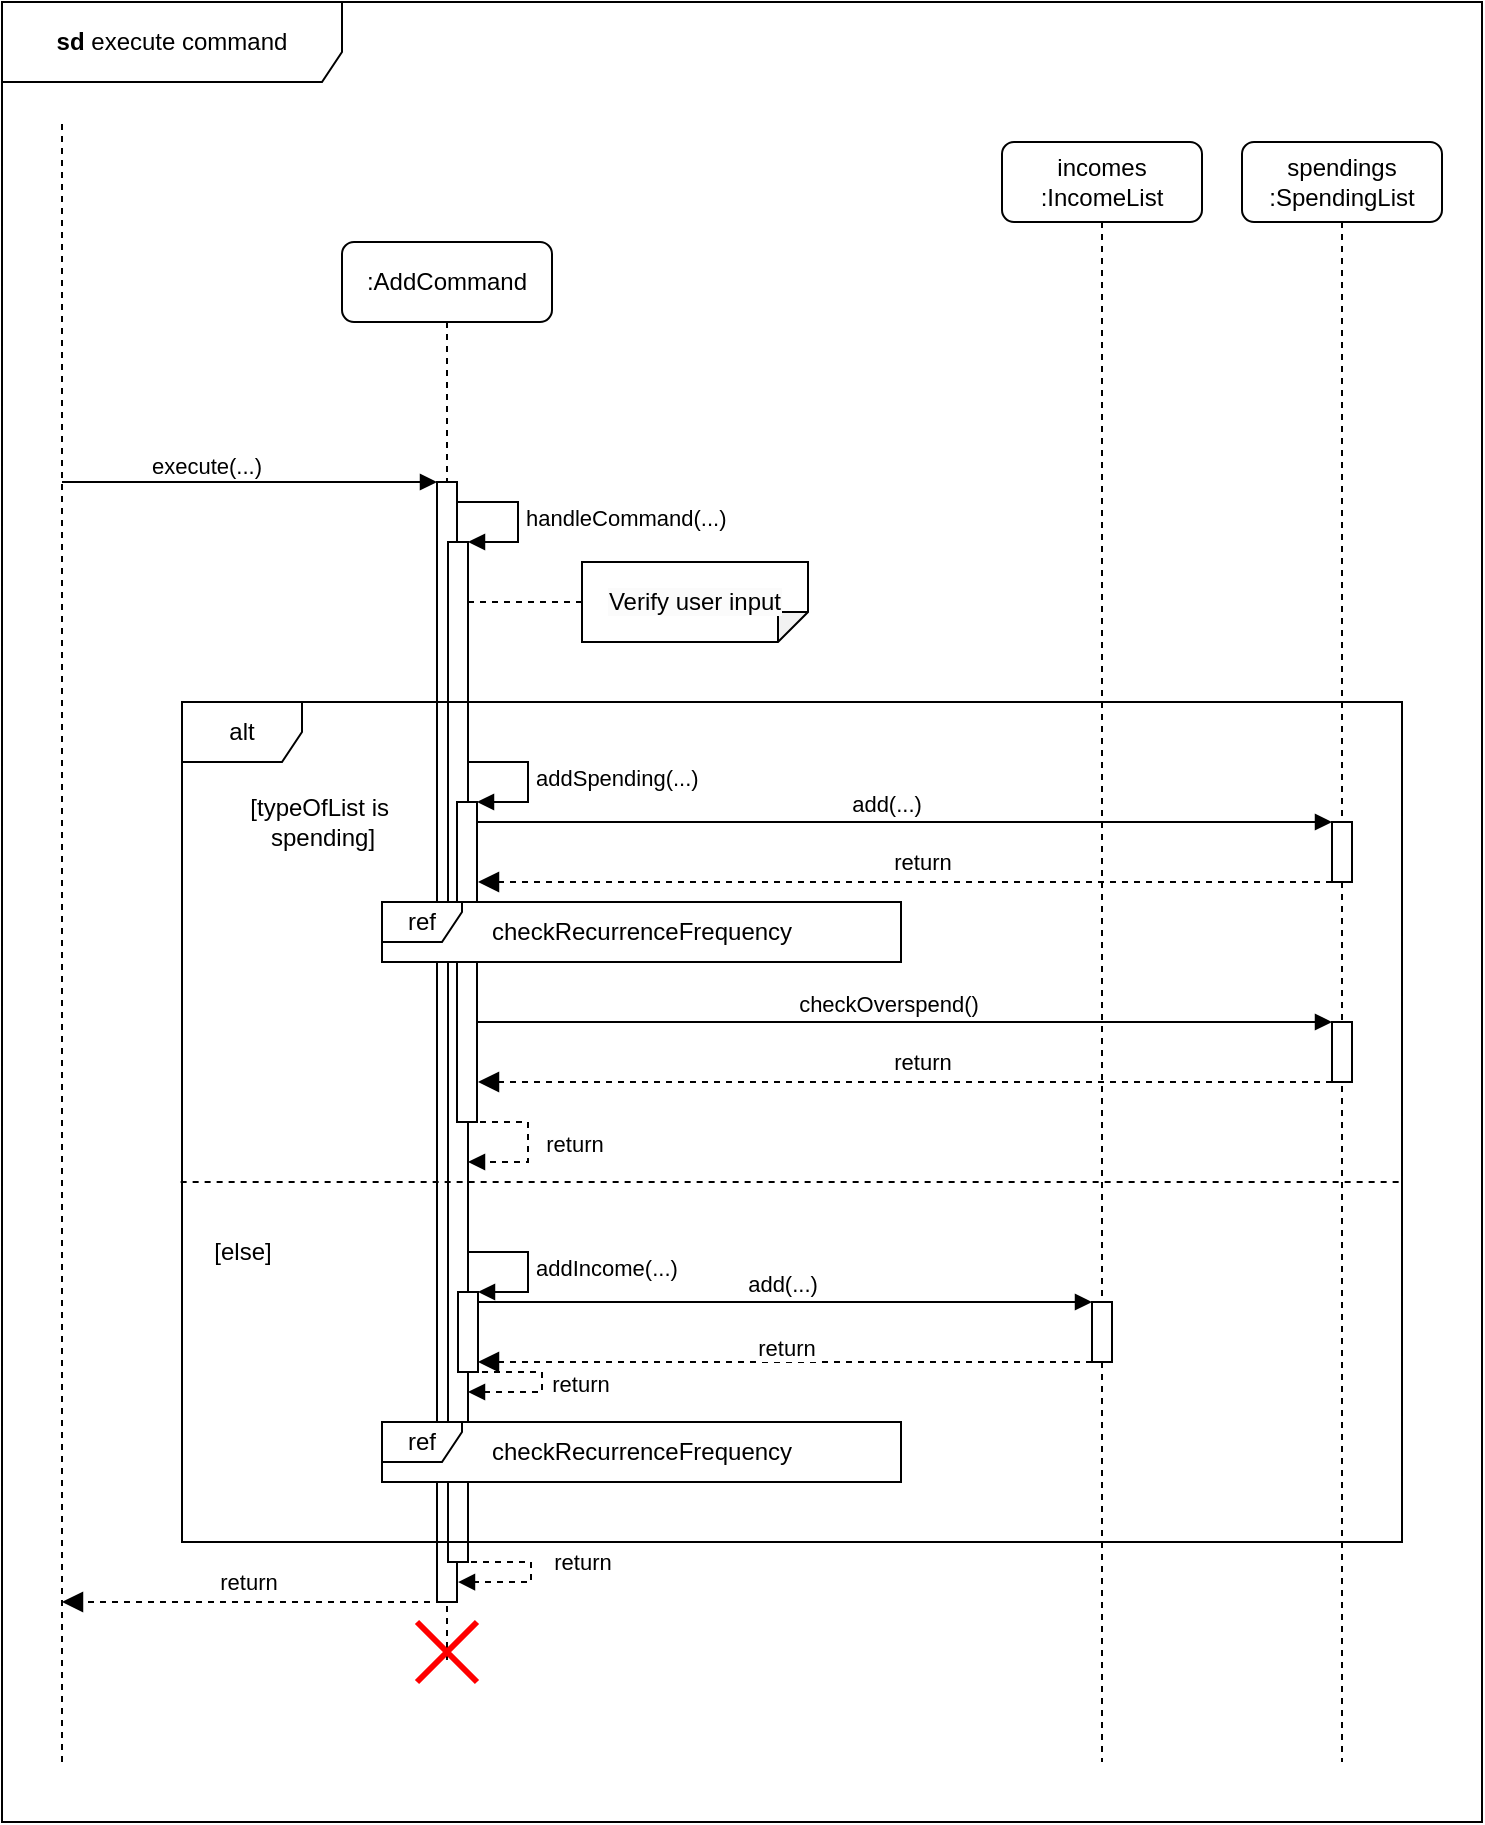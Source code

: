 <mxfile version="24.8.4">
  <diagram name="Page-1" id="2YBvvXClWsGukQMizWep">
    <mxGraphModel dx="1668" dy="964" grid="1" gridSize="10" guides="1" tooltips="1" connect="1" arrows="1" fold="1" page="1" pageScale="1" pageWidth="850" pageHeight="1100" math="0" shadow="0">
      <root>
        <mxCell id="0" />
        <mxCell id="1" parent="0" />
        <mxCell id="oXqM3QbD9CkqxF4lTYU8-26" value="&lt;b&gt;sd&lt;/b&gt; execute command" style="shape=umlFrame;whiteSpace=wrap;html=1;pointerEvents=0;swimlaneFillColor=default;width=170;height=40;" parent="1" vertex="1">
          <mxGeometry y="80" width="740" height="910" as="geometry" />
        </mxCell>
        <mxCell id="aM9ryv3xv72pqoxQDRHE-5" value=":AddCommand" style="shape=umlLifeline;rounded=1;whiteSpace=wrap;html=1;container=0;dropTarget=0;collapsible=0;recursiveResize=0;outlineConnect=0;portConstraint=eastwest;newEdgeStyle={&quot;curved&quot;:0,&quot;rounded&quot;:0};targetShapes=umlLifeline;participant=label;points=[[0,0,0,0,5],[0,1,0,0,-5],[1,0,0,0,5],[1,1,0,0,-5]];perimeter=rectanglePerimeter;" parent="1" vertex="1">
          <mxGeometry x="170" y="200" width="105" height="710" as="geometry" />
        </mxCell>
        <mxCell id="aM9ryv3xv72pqoxQDRHE-6" value="" style="html=1;points=[];perimeter=orthogonalPerimeter;outlineConnect=0;targetShapes=umlLifeline;portConstraint=eastwest;newEdgeStyle={&quot;edgeStyle&quot;:&quot;elbowEdgeStyle&quot;,&quot;elbow&quot;:&quot;vertical&quot;,&quot;curved&quot;:0,&quot;rounded&quot;:0};" parent="aM9ryv3xv72pqoxQDRHE-5" vertex="1">
          <mxGeometry x="47.5" y="120" width="10" height="560" as="geometry" />
        </mxCell>
        <mxCell id="1ialCVmugB1Czv88WBpj-36" value="" style="html=1;points=[[0,0,0,0,5],[0,1,0,0,-5],[1,0,0,0,5],[1,1,0,0,-5]];perimeter=orthogonalPerimeter;outlineConnect=0;targetShapes=umlLifeline;portConstraint=eastwest;newEdgeStyle={&quot;curved&quot;:0,&quot;rounded&quot;:0};" parent="aM9ryv3xv72pqoxQDRHE-5" vertex="1">
          <mxGeometry x="53" y="150" width="10" height="510" as="geometry" />
        </mxCell>
        <mxCell id="1ialCVmugB1Czv88WBpj-37" value="handleCommand(...)" style="html=1;align=left;spacingLeft=2;endArrow=block;rounded=0;edgeStyle=orthogonalEdgeStyle;curved=0;rounded=0;" parent="aM9ryv3xv72pqoxQDRHE-5" target="1ialCVmugB1Czv88WBpj-36" edge="1">
          <mxGeometry relative="1" as="geometry">
            <mxPoint x="58" y="130" as="sourcePoint" />
            <Array as="points">
              <mxPoint x="88" y="130" />
              <mxPoint x="88" y="150" />
            </Array>
          </mxGeometry>
        </mxCell>
        <mxCell id="1ialCVmugB1Czv88WBpj-59" value="" style="html=1;points=[[0,0,0,0,5],[0,1,0,0,-5],[1,0,0,0,5],[1,1,0,0,-5]];perimeter=orthogonalPerimeter;outlineConnect=0;targetShapes=umlLifeline;portConstraint=eastwest;newEdgeStyle={&quot;curved&quot;:0,&quot;rounded&quot;:0};" parent="aM9ryv3xv72pqoxQDRHE-5" vertex="1">
          <mxGeometry x="57.5" y="280" width="10" height="160" as="geometry" />
        </mxCell>
        <mxCell id="1ialCVmugB1Czv88WBpj-85" value="" style="shape=umlDestroy;whiteSpace=wrap;html=1;strokeWidth=3;targetShapes=umlLifeline;strokeColor=#FF0000;" parent="aM9ryv3xv72pqoxQDRHE-5" vertex="1">
          <mxGeometry x="37.5" y="690" width="30" height="30" as="geometry" />
        </mxCell>
        <mxCell id="1ialCVmugB1Czv88WBpj-38" value="alt" style="shape=umlFrame;whiteSpace=wrap;html=1;pointerEvents=0;" parent="1" vertex="1">
          <mxGeometry x="90" y="430" width="610" height="420" as="geometry" />
        </mxCell>
        <mxCell id="1ialCVmugB1Czv88WBpj-40" value="" style="html=1;verticalAlign=bottom;endArrow=block;edgeStyle=elbowEdgeStyle;elbow=vertical;curved=0;rounded=0;" parent="1" target="aM9ryv3xv72pqoxQDRHE-6" edge="1">
          <mxGeometry x="0.346" relative="1" as="geometry">
            <mxPoint x="30" y="320" as="sourcePoint" />
            <Array as="points">
              <mxPoint x="40" y="320" />
            </Array>
            <mxPoint x="170" y="320" as="targetPoint" />
            <mxPoint as="offset" />
          </mxGeometry>
        </mxCell>
        <mxCell id="1ialCVmugB1Czv88WBpj-41" value="execute(...)" style="edgeLabel;html=1;align=center;verticalAlign=middle;resizable=0;points=[];" parent="1ialCVmugB1Czv88WBpj-40" vertex="1" connectable="0">
          <mxGeometry x="-0.036" y="8" relative="1" as="geometry">
            <mxPoint x="-19" as="offset" />
          </mxGeometry>
        </mxCell>
        <mxCell id="1ialCVmugB1Czv88WBpj-48" value="[else]" style="text;html=1;align=center;verticalAlign=middle;resizable=0;points=[];autosize=1;strokeColor=none;fillColor=default;" parent="1" vertex="1">
          <mxGeometry x="95" y="690" width="50" height="30" as="geometry" />
        </mxCell>
        <mxCell id="1ialCVmugB1Czv88WBpj-51" value="incomes :IncomeList" style="shape=umlLifeline;rounded=1;perimeter=lifelinePerimeter;whiteSpace=wrap;html=1;container=0;dropTarget=0;collapsible=0;recursiveResize=0;outlineConnect=0;portConstraint=eastwest;newEdgeStyle={&quot;edgeStyle&quot;:&quot;elbowEdgeStyle&quot;,&quot;elbow&quot;:&quot;vertical&quot;,&quot;curved&quot;:0,&quot;rounded&quot;:0};" parent="1" vertex="1">
          <mxGeometry x="500" y="150" width="100" height="810" as="geometry" />
        </mxCell>
        <mxCell id="1ialCVmugB1Czv88WBpj-81" value="" style="html=1;points=[[0,0,0,0,5],[0,1,0,0,-5],[1,0,0,0,5],[1,1,0,0,-5]];perimeter=orthogonalPerimeter;outlineConnect=0;targetShapes=umlLifeline;portConstraint=eastwest;newEdgeStyle={&quot;curved&quot;:0,&quot;rounded&quot;:0};" parent="1ialCVmugB1Czv88WBpj-51" vertex="1">
          <mxGeometry x="45" y="580" width="10" height="30" as="geometry" />
        </mxCell>
        <mxCell id="1ialCVmugB1Czv88WBpj-53" value="spendings :SpendingList" style="shape=umlLifeline;rounded=1;perimeter=lifelinePerimeter;whiteSpace=wrap;html=1;container=0;dropTarget=0;collapsible=0;recursiveResize=0;outlineConnect=0;portConstraint=eastwest;newEdgeStyle={&quot;edgeStyle&quot;:&quot;elbowEdgeStyle&quot;,&quot;elbow&quot;:&quot;vertical&quot;,&quot;curved&quot;:0,&quot;rounded&quot;:0};" parent="1" vertex="1">
          <mxGeometry x="620" y="150" width="100" height="810" as="geometry" />
        </mxCell>
        <mxCell id="1ialCVmugB1Czv88WBpj-73" value="" style="html=1;points=[[0,0,0,0,5],[0,1,0,0,-5],[1,0,0,0,5],[1,1,0,0,-5]];perimeter=orthogonalPerimeter;outlineConnect=0;targetShapes=umlLifeline;portConstraint=eastwest;newEdgeStyle={&quot;curved&quot;:0,&quot;rounded&quot;:0};" parent="1ialCVmugB1Czv88WBpj-53" vertex="1">
          <mxGeometry x="45" y="340" width="10" height="30" as="geometry" />
        </mxCell>
        <mxCell id="oXqM3QbD9CkqxF4lTYU8-15" value="" style="html=1;points=[[0,0,0,0,5],[0,1,0,0,-5],[1,0,0,0,5],[1,1,0,0,-5]];perimeter=orthogonalPerimeter;outlineConnect=0;targetShapes=umlLifeline;portConstraint=eastwest;newEdgeStyle={&quot;curved&quot;:0,&quot;rounded&quot;:0};" parent="1ialCVmugB1Czv88WBpj-53" vertex="1">
          <mxGeometry x="45" y="440" width="10" height="30" as="geometry" />
        </mxCell>
        <mxCell id="1ialCVmugB1Czv88WBpj-43" value="[typeOfList is&amp;nbsp;&lt;div&gt;spending&lt;span style=&quot;background-color: initial;&quot;&gt;]&lt;/span&gt;&lt;/div&gt;" style="text;html=1;align=center;verticalAlign=middle;resizable=0;points=[];autosize=1;strokeColor=none;fillColor=default;shadow=0;" parent="1" vertex="1">
          <mxGeometry x="110" y="470" width="100" height="40" as="geometry" />
        </mxCell>
        <mxCell id="1ialCVmugB1Czv88WBpj-60" value="addSpending(...)" style="html=1;align=left;spacingLeft=2;endArrow=block;rounded=0;edgeStyle=orthogonalEdgeStyle;curved=0;rounded=0;" parent="1" target="1ialCVmugB1Czv88WBpj-59" edge="1">
          <mxGeometry relative="1" as="geometry">
            <mxPoint x="233" y="460" as="sourcePoint" />
            <Array as="points">
              <mxPoint x="263" y="460" />
              <mxPoint x="263" y="480" />
            </Array>
          </mxGeometry>
        </mxCell>
        <mxCell id="1ialCVmugB1Czv88WBpj-66" value="" style="html=1;points=[[0,0,0,0,5],[0,1,0,0,-5],[1,0,0,0,5],[1,1,0,0,-5]];perimeter=orthogonalPerimeter;outlineConnect=0;targetShapes=umlLifeline;portConstraint=eastwest;newEdgeStyle={&quot;curved&quot;:0,&quot;rounded&quot;:0};" parent="1" vertex="1">
          <mxGeometry x="228" y="725" width="10" height="40" as="geometry" />
        </mxCell>
        <mxCell id="1ialCVmugB1Czv88WBpj-67" value="addIncome(...)" style="html=1;align=left;spacingLeft=2;endArrow=block;rounded=0;edgeStyle=orthogonalEdgeStyle;curved=0;rounded=0;" parent="1" target="1ialCVmugB1Czv88WBpj-66" edge="1">
          <mxGeometry x="0.005" relative="1" as="geometry">
            <mxPoint x="233" y="705" as="sourcePoint" />
            <Array as="points">
              <mxPoint x="263" y="705" />
              <mxPoint x="263" y="725" />
            </Array>
            <mxPoint as="offset" />
          </mxGeometry>
        </mxCell>
        <mxCell id="1ialCVmugB1Czv88WBpj-75" value="" style="html=1;verticalAlign=bottom;endArrow=block;dashed=1;endSize=8;curved=0;rounded=0;exitX=0;exitY=1;exitDx=0;exitDy=-5;endFill=1;strokeWidth=1;" parent="1" edge="1">
          <mxGeometry relative="1" as="geometry">
            <mxPoint x="238" y="520" as="targetPoint" />
            <mxPoint x="665.0" y="520" as="sourcePoint" />
          </mxGeometry>
        </mxCell>
        <mxCell id="VLh5bKRLz8x9KIW3gmQL-2" value="return" style="edgeLabel;html=1;align=center;verticalAlign=middle;resizable=0;points=[];" parent="1ialCVmugB1Czv88WBpj-75" vertex="1" connectable="0">
          <mxGeometry x="0.499" relative="1" as="geometry">
            <mxPoint x="115" y="-10" as="offset" />
          </mxGeometry>
        </mxCell>
        <mxCell id="1ialCVmugB1Czv88WBpj-74" value="add(...)" style="html=1;verticalAlign=bottom;endArrow=block;curved=0;rounded=0;" parent="1" source="1ialCVmugB1Czv88WBpj-59" target="1ialCVmugB1Czv88WBpj-73" edge="1">
          <mxGeometry x="-0.044" relative="1" as="geometry">
            <mxPoint x="460" y="495" as="sourcePoint" />
            <mxPoint x="530" y="490" as="targetPoint" />
            <Array as="points">
              <mxPoint x="390" y="490" />
            </Array>
            <mxPoint as="offset" />
          </mxGeometry>
        </mxCell>
        <mxCell id="1ialCVmugB1Czv88WBpj-82" value="add(...)" style="html=1;verticalAlign=bottom;endArrow=block;curved=0;rounded=0;" parent="1" target="1ialCVmugB1Czv88WBpj-81" edge="1">
          <mxGeometry x="-0.01" relative="1" as="geometry">
            <mxPoint x="238" y="730" as="sourcePoint" />
            <Array as="points">
              <mxPoint x="310" y="730" />
            </Array>
            <mxPoint as="offset" />
          </mxGeometry>
        </mxCell>
        <mxCell id="1ialCVmugB1Czv88WBpj-83" value="" style="html=1;verticalAlign=bottom;endArrow=block;dashed=1;endSize=8;curved=0;rounded=0;exitX=0;exitY=1;exitDx=0;exitDy=-5;entryX=1;entryY=1;entryDx=0;entryDy=-5;entryPerimeter=0;endFill=1;" parent="1" edge="1">
          <mxGeometry relative="1" as="geometry">
            <mxPoint x="238" y="760" as="targetPoint" />
            <mxPoint x="545" y="760" as="sourcePoint" />
          </mxGeometry>
        </mxCell>
        <mxCell id="1ialCVmugB1Czv88WBpj-84" value="" style="endArrow=none;dashed=1;html=1;rounded=0;exitX=-0.001;exitY=0.532;exitDx=0;exitDy=0;exitPerimeter=0;" parent="1" edge="1">
          <mxGeometry width="50" height="50" relative="1" as="geometry">
            <mxPoint x="89.32" y="670.0" as="sourcePoint" />
            <mxPoint x="700" y="670" as="targetPoint" />
          </mxGeometry>
        </mxCell>
        <mxCell id="1ialCVmugB1Czv88WBpj-89" value="" style="html=1;align=left;spacingLeft=2;endArrow=block;rounded=0;edgeStyle=orthogonalEdgeStyle;curved=0;rounded=0;dashed=1;" parent="1" edge="1">
          <mxGeometry relative="1" as="geometry">
            <mxPoint x="240" y="765" as="sourcePoint" />
            <Array as="points">
              <mxPoint x="270" y="765" />
              <mxPoint x="270" y="775" />
            </Array>
            <mxPoint x="233" y="775" as="targetPoint" />
          </mxGeometry>
        </mxCell>
        <mxCell id="1ialCVmugB1Czv88WBpj-90" value="" style="html=1;align=left;spacingLeft=2;endArrow=block;rounded=0;edgeStyle=orthogonalEdgeStyle;curved=0;rounded=0;dashed=1;" parent="1" edge="1">
          <mxGeometry relative="1" as="geometry">
            <mxPoint x="234.5" y="860" as="sourcePoint" />
            <Array as="points">
              <mxPoint x="264.5" y="860.03" />
              <mxPoint x="264.5" y="870.03" />
            </Array>
            <mxPoint x="228" y="870.03" as="targetPoint" />
          </mxGeometry>
        </mxCell>
        <mxCell id="1ialCVmugB1Czv88WBpj-91" value="" style="html=1;align=left;spacingLeft=2;endArrow=block;rounded=0;edgeStyle=orthogonalEdgeStyle;curved=0;rounded=0;dashed=1;" parent="1" edge="1">
          <mxGeometry relative="1" as="geometry">
            <mxPoint x="233" y="640" as="sourcePoint" />
            <Array as="points">
              <mxPoint x="263" y="640" />
              <mxPoint x="263" y="660" />
            </Array>
            <mxPoint x="233" y="660" as="targetPoint" />
          </mxGeometry>
        </mxCell>
        <mxCell id="VLh5bKRLz8x9KIW3gmQL-6" value="return" style="edgeLabel;html=1;align=center;verticalAlign=middle;resizable=0;points=[];" parent="1ialCVmugB1Czv88WBpj-91" vertex="1" connectable="0">
          <mxGeometry x="-0.033" y="1" relative="1" as="geometry">
            <mxPoint x="22" y="2" as="offset" />
          </mxGeometry>
        </mxCell>
        <mxCell id="VLh5bKRLz8x9KIW3gmQL-7" value="return" style="edgeLabel;html=1;align=center;verticalAlign=middle;resizable=0;points=[];" parent="1" vertex="1" connectable="0">
          <mxGeometry x="307.5" y="769.996" as="geometry">
            <mxPoint x="-19" y="1" as="offset" />
          </mxGeometry>
        </mxCell>
        <mxCell id="VLh5bKRLz8x9KIW3gmQL-8" value="return" style="edgeLabel;html=1;align=center;verticalAlign=middle;resizable=0;points=[];" parent="1" vertex="1" connectable="0">
          <mxGeometry x="290" y="749.996" as="geometry">
            <mxPoint x="102" y="3" as="offset" />
          </mxGeometry>
        </mxCell>
        <mxCell id="VLh5bKRLz8x9KIW3gmQL-9" value="return" style="edgeLabel;html=1;align=center;verticalAlign=middle;resizable=0;points=[];" parent="1" vertex="1" connectable="0">
          <mxGeometry x="290" y="859.996" as="geometry" />
        </mxCell>
        <mxCell id="oXqM3QbD9CkqxF4lTYU8-1" value="" style="endArrow=none;dashed=1;html=1;rounded=0;" parent="1" edge="1">
          <mxGeometry width="50" height="50" relative="1" as="geometry">
            <mxPoint x="30" y="960" as="sourcePoint" />
            <mxPoint x="30" y="140" as="targetPoint" />
          </mxGeometry>
        </mxCell>
        <mxCell id="oXqM3QbD9CkqxF4lTYU8-2" value="&lt;meta charset=&quot;utf-8&quot;&gt;&lt;span style=&quot;color: rgb(0, 0, 0); font-family: Helvetica; font-size: 12px; font-style: normal; font-variant-ligatures: normal; font-variant-caps: normal; font-weight: 400; letter-spacing: normal; orphans: 2; text-align: center; text-indent: 0px; text-transform: none; widows: 2; word-spacing: 0px; -webkit-text-stroke-width: 0px; white-space: nowrap; background-color: rgb(251, 251, 251); text-decoration-thickness: initial; text-decoration-style: initial; text-decoration-color: initial; display: inline !important; float: none;&quot;&gt;Verify user input&lt;/span&gt;" style="shape=note;whiteSpace=wrap;html=1;backgroundOutline=1;darkOpacity=0.05;flipV=1;size=15;" parent="1" vertex="1">
          <mxGeometry x="290" y="360" width="113" height="40" as="geometry" />
        </mxCell>
        <mxCell id="oXqM3QbD9CkqxF4lTYU8-9" value="" style="group" parent="1" vertex="1" connectable="0">
          <mxGeometry x="190" y="530" width="259.5" height="30" as="geometry" />
        </mxCell>
        <mxCell id="oXqM3QbD9CkqxF4lTYU8-4" value="ref" style="shape=umlFrame;whiteSpace=wrap;html=1;pointerEvents=0;fillColor=default;swimlaneFillColor=default;width=40;height=20;" parent="oXqM3QbD9CkqxF4lTYU8-9" vertex="1">
          <mxGeometry width="259.5" height="30" as="geometry" />
        </mxCell>
        <mxCell id="oXqM3QbD9CkqxF4lTYU8-8" value="checkRecurrenceFrequency" style="text;html=1;align=center;verticalAlign=middle;whiteSpace=wrap;rounded=0;" parent="oXqM3QbD9CkqxF4lTYU8-9" vertex="1">
          <mxGeometry x="99.75" width="60" height="30" as="geometry" />
        </mxCell>
        <mxCell id="oXqM3QbD9CkqxF4lTYU8-10" value="" style="group" parent="1" vertex="1" connectable="0">
          <mxGeometry x="190" y="790" width="259.5" height="30" as="geometry" />
        </mxCell>
        <mxCell id="oXqM3QbD9CkqxF4lTYU8-11" value="ref" style="shape=umlFrame;whiteSpace=wrap;html=1;pointerEvents=0;fillColor=default;swimlaneFillColor=default;width=40;height=20;" parent="oXqM3QbD9CkqxF4lTYU8-10" vertex="1">
          <mxGeometry width="259.5" height="30" as="geometry" />
        </mxCell>
        <mxCell id="oXqM3QbD9CkqxF4lTYU8-12" value="checkRecurrenceFrequency" style="text;html=1;align=center;verticalAlign=middle;whiteSpace=wrap;rounded=0;" parent="oXqM3QbD9CkqxF4lTYU8-10" vertex="1">
          <mxGeometry x="99.75" width="60" height="30" as="geometry" />
        </mxCell>
        <mxCell id="oXqM3QbD9CkqxF4lTYU8-14" value="checkOverspend()" style="html=1;verticalAlign=bottom;endArrow=block;curved=0;rounded=0;" parent="1" target="oXqM3QbD9CkqxF4lTYU8-15" edge="1">
          <mxGeometry x="-0.043" relative="1" as="geometry">
            <mxPoint x="238" y="590" as="sourcePoint" />
            <mxPoint x="745" y="590" as="targetPoint" />
            <Array as="points">
              <mxPoint x="390" y="590" />
            </Array>
            <mxPoint as="offset" />
          </mxGeometry>
        </mxCell>
        <mxCell id="oXqM3QbD9CkqxF4lTYU8-17" value="" style="html=1;verticalAlign=bottom;endArrow=block;dashed=1;endSize=8;curved=0;rounded=0;endFill=1;strokeWidth=1;" parent="1" source="oXqM3QbD9CkqxF4lTYU8-15" edge="1">
          <mxGeometry relative="1" as="geometry">
            <mxPoint x="238" y="620" as="targetPoint" />
            <mxPoint x="745" y="620" as="sourcePoint" />
          </mxGeometry>
        </mxCell>
        <mxCell id="oXqM3QbD9CkqxF4lTYU8-18" value="return" style="edgeLabel;html=1;align=center;verticalAlign=middle;resizable=0;points=[];" parent="oXqM3QbD9CkqxF4lTYU8-17" vertex="1" connectable="0">
          <mxGeometry x="0.499" relative="1" as="geometry">
            <mxPoint x="115" y="-10" as="offset" />
          </mxGeometry>
        </mxCell>
        <mxCell id="oXqM3QbD9CkqxF4lTYU8-20" value="" style="html=1;verticalAlign=bottom;endArrow=block;dashed=1;endSize=8;edgeStyle=elbowEdgeStyle;elbow=vertical;curved=0;rounded=0;endFill=1;" parent="1" edge="1">
          <mxGeometry x="0.003" relative="1" as="geometry">
            <mxPoint x="30" y="880" as="targetPoint" />
            <Array as="points">
              <mxPoint x="136" y="880" />
            </Array>
            <mxPoint x="214" y="880" as="sourcePoint" />
            <mxPoint as="offset" />
          </mxGeometry>
        </mxCell>
        <mxCell id="oXqM3QbD9CkqxF4lTYU8-22" value="return" style="edgeLabel;html=1;align=center;verticalAlign=middle;resizable=0;points=[];" parent="oXqM3QbD9CkqxF4lTYU8-20" vertex="1" connectable="0">
          <mxGeometry x="0.367" y="2" relative="1" as="geometry">
            <mxPoint x="35" y="-12" as="offset" />
          </mxGeometry>
        </mxCell>
        <mxCell id="frGVoTqQT1sX69Y6jLVZ-2" value="" style="endArrow=none;dashed=1;html=1;rounded=0;" edge="1" parent="1" source="1ialCVmugB1Czv88WBpj-36">
          <mxGeometry width="50" height="50" relative="1" as="geometry">
            <mxPoint x="240" y="430" as="sourcePoint" />
            <mxPoint x="290" y="380" as="targetPoint" />
          </mxGeometry>
        </mxCell>
      </root>
    </mxGraphModel>
  </diagram>
</mxfile>
